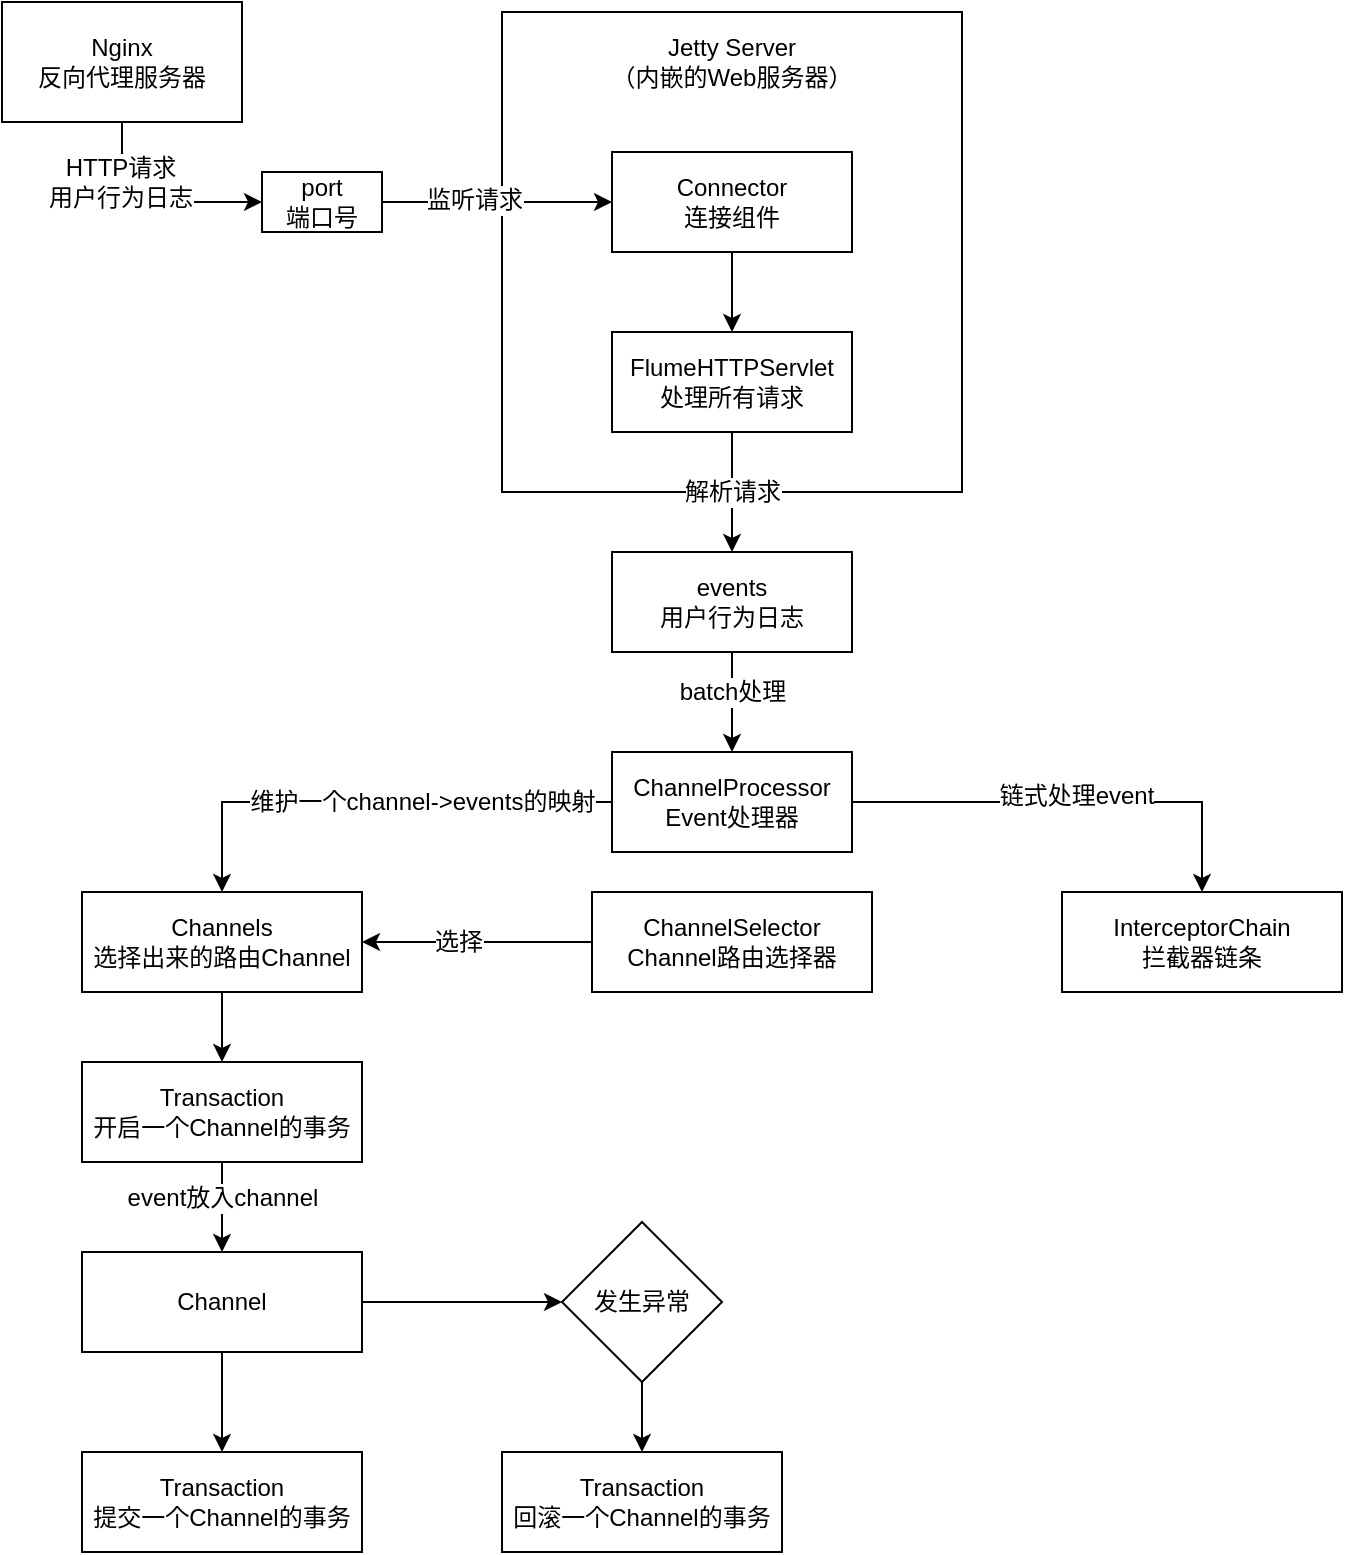<mxfile version="12.7.9" type="github">
  <diagram id="oXF-2eut9BK9zN1KzW-3" name="第 1 页">
    <mxGraphModel dx="1673" dy="839" grid="1" gridSize="10" guides="1" tooltips="1" connect="1" arrows="1" fold="1" page="1" pageScale="1" pageWidth="827" pageHeight="1169" math="0" shadow="0">
      <root>
        <mxCell id="0" />
        <mxCell id="1" parent="0" />
        <mxCell id="cQsBoIsvARez0R9mO50q-1" value="" style="rounded=0;whiteSpace=wrap;html=1;" vertex="1" parent="1">
          <mxGeometry x="290" y="60" width="230" height="240" as="geometry" />
        </mxCell>
        <mxCell id="cQsBoIsvARez0R9mO50q-2" value="Jetty Server&lt;br&gt;（内嵌的Web服务器）" style="text;html=1;strokeColor=none;fillColor=none;align=center;verticalAlign=middle;whiteSpace=wrap;rounded=0;" vertex="1" parent="1">
          <mxGeometry x="340" y="70" width="130" height="30" as="geometry" />
        </mxCell>
        <mxCell id="cQsBoIsvARez0R9mO50q-5" style="edgeStyle=orthogonalEdgeStyle;rounded=0;orthogonalLoop=1;jettySize=auto;html=1;entryX=0.5;entryY=0;entryDx=0;entryDy=0;" edge="1" parent="1" source="cQsBoIsvARez0R9mO50q-3" target="cQsBoIsvARez0R9mO50q-4">
          <mxGeometry relative="1" as="geometry" />
        </mxCell>
        <mxCell id="cQsBoIsvARez0R9mO50q-3" value="Connector&lt;br&gt;连接组件" style="rounded=0;whiteSpace=wrap;html=1;" vertex="1" parent="1">
          <mxGeometry x="345" y="130" width="120" height="50" as="geometry" />
        </mxCell>
        <mxCell id="cQsBoIsvARez0R9mO50q-13" style="edgeStyle=orthogonalEdgeStyle;rounded=0;orthogonalLoop=1;jettySize=auto;html=1;" edge="1" parent="1" source="cQsBoIsvARez0R9mO50q-4" target="cQsBoIsvARez0R9mO50q-12">
          <mxGeometry relative="1" as="geometry" />
        </mxCell>
        <mxCell id="cQsBoIsvARez0R9mO50q-14" value="解析请求" style="text;html=1;align=center;verticalAlign=middle;resizable=0;points=[];labelBackgroundColor=#ffffff;" vertex="1" connectable="0" parent="cQsBoIsvARez0R9mO50q-13">
          <mxGeometry x="-0.26" relative="1" as="geometry">
            <mxPoint y="7.93" as="offset" />
          </mxGeometry>
        </mxCell>
        <mxCell id="cQsBoIsvARez0R9mO50q-4" value="FlumeHTTPServlet&lt;br&gt;处理所有请求" style="rounded=0;whiteSpace=wrap;html=1;" vertex="1" parent="1">
          <mxGeometry x="345" y="220" width="120" height="50" as="geometry" />
        </mxCell>
        <mxCell id="cQsBoIsvARez0R9mO50q-8" style="edgeStyle=orthogonalEdgeStyle;rounded=0;orthogonalLoop=1;jettySize=auto;html=1;entryX=0;entryY=0.5;entryDx=0;entryDy=0;" edge="1" parent="1" source="cQsBoIsvARez0R9mO50q-6" target="cQsBoIsvARez0R9mO50q-7">
          <mxGeometry relative="1" as="geometry">
            <Array as="points">
              <mxPoint x="100" y="155" />
            </Array>
          </mxGeometry>
        </mxCell>
        <mxCell id="cQsBoIsvARez0R9mO50q-9" value="HTTP请求&lt;br&gt;用户行为日志" style="text;html=1;align=center;verticalAlign=middle;resizable=0;points=[];labelBackgroundColor=#ffffff;" vertex="1" connectable="0" parent="cQsBoIsvARez0R9mO50q-8">
          <mxGeometry x="-0.455" y="-1" relative="1" as="geometry">
            <mxPoint as="offset" />
          </mxGeometry>
        </mxCell>
        <mxCell id="cQsBoIsvARez0R9mO50q-6" value="Nginx&lt;br&gt;反向代理服务器" style="rounded=0;whiteSpace=wrap;html=1;" vertex="1" parent="1">
          <mxGeometry x="40" y="55" width="120" height="60" as="geometry" />
        </mxCell>
        <mxCell id="cQsBoIsvARez0R9mO50q-10" style="edgeStyle=orthogonalEdgeStyle;rounded=0;orthogonalLoop=1;jettySize=auto;html=1;" edge="1" parent="1" source="cQsBoIsvARez0R9mO50q-7" target="cQsBoIsvARez0R9mO50q-3">
          <mxGeometry relative="1" as="geometry" />
        </mxCell>
        <mxCell id="cQsBoIsvARez0R9mO50q-11" value="监听请求" style="text;html=1;align=center;verticalAlign=middle;resizable=0;points=[];labelBackgroundColor=#ffffff;" vertex="1" connectable="0" parent="cQsBoIsvARez0R9mO50q-10">
          <mxGeometry x="-0.2" y="1" relative="1" as="geometry">
            <mxPoint as="offset" />
          </mxGeometry>
        </mxCell>
        <mxCell id="cQsBoIsvARez0R9mO50q-7" value="port&lt;br&gt;端口号" style="rounded=0;whiteSpace=wrap;html=1;" vertex="1" parent="1">
          <mxGeometry x="170" y="140" width="60" height="30" as="geometry" />
        </mxCell>
        <mxCell id="cQsBoIsvARez0R9mO50q-17" style="edgeStyle=orthogonalEdgeStyle;rounded=0;orthogonalLoop=1;jettySize=auto;html=1;entryX=0.5;entryY=0;entryDx=0;entryDy=0;" edge="1" parent="1" source="cQsBoIsvARez0R9mO50q-12" target="cQsBoIsvARez0R9mO50q-15">
          <mxGeometry relative="1" as="geometry" />
        </mxCell>
        <mxCell id="cQsBoIsvARez0R9mO50q-18" value="batch处理" style="text;html=1;align=center;verticalAlign=middle;resizable=0;points=[];labelBackgroundColor=#ffffff;" vertex="1" connectable="0" parent="cQsBoIsvARez0R9mO50q-17">
          <mxGeometry x="-0.22" relative="1" as="geometry">
            <mxPoint as="offset" />
          </mxGeometry>
        </mxCell>
        <mxCell id="cQsBoIsvARez0R9mO50q-12" value="events&lt;br&gt;用户行为日志" style="rounded=0;whiteSpace=wrap;html=1;" vertex="1" parent="1">
          <mxGeometry x="345" y="330" width="120" height="50" as="geometry" />
        </mxCell>
        <mxCell id="cQsBoIsvARez0R9mO50q-24" style="edgeStyle=orthogonalEdgeStyle;rounded=0;orthogonalLoop=1;jettySize=auto;html=1;entryX=0.5;entryY=0;entryDx=0;entryDy=0;" edge="1" parent="1" source="cQsBoIsvARez0R9mO50q-15" target="cQsBoIsvARez0R9mO50q-19">
          <mxGeometry relative="1" as="geometry" />
        </mxCell>
        <mxCell id="cQsBoIsvARez0R9mO50q-25" value="维护一个channel-&amp;gt;events的映射" style="text;html=1;align=center;verticalAlign=middle;resizable=0;points=[];labelBackgroundColor=#ffffff;" vertex="1" connectable="0" parent="cQsBoIsvARez0R9mO50q-24">
          <mxGeometry x="0.119" y="1" relative="1" as="geometry">
            <mxPoint x="39.48" y="-0.97" as="offset" />
          </mxGeometry>
        </mxCell>
        <mxCell id="cQsBoIsvARez0R9mO50q-26" style="edgeStyle=orthogonalEdgeStyle;rounded=0;orthogonalLoop=1;jettySize=auto;html=1;entryX=0.5;entryY=0;entryDx=0;entryDy=0;" edge="1" parent="1" source="cQsBoIsvARez0R9mO50q-15" target="cQsBoIsvARez0R9mO50q-21">
          <mxGeometry relative="1" as="geometry" />
        </mxCell>
        <mxCell id="cQsBoIsvARez0R9mO50q-27" value="链式处理event" style="text;html=1;align=center;verticalAlign=middle;resizable=0;points=[];labelBackgroundColor=#ffffff;" vertex="1" connectable="0" parent="cQsBoIsvARez0R9mO50q-26">
          <mxGeometry x="0.017" y="3" relative="1" as="geometry">
            <mxPoint as="offset" />
          </mxGeometry>
        </mxCell>
        <mxCell id="cQsBoIsvARez0R9mO50q-15" value="ChannelProcessor&lt;br&gt;Event处理器" style="rounded=0;whiteSpace=wrap;html=1;" vertex="1" parent="1">
          <mxGeometry x="345" y="430" width="120" height="50" as="geometry" />
        </mxCell>
        <mxCell id="cQsBoIsvARez0R9mO50q-29" style="edgeStyle=orthogonalEdgeStyle;rounded=0;orthogonalLoop=1;jettySize=auto;html=1;entryX=0.5;entryY=0;entryDx=0;entryDy=0;" edge="1" parent="1" source="cQsBoIsvARez0R9mO50q-19" target="cQsBoIsvARez0R9mO50q-28">
          <mxGeometry relative="1" as="geometry" />
        </mxCell>
        <mxCell id="cQsBoIsvARez0R9mO50q-19" value="Channels&lt;br&gt;选择出来的路由Channel" style="rounded=0;whiteSpace=wrap;html=1;" vertex="1" parent="1">
          <mxGeometry x="80" y="500" width="140" height="50" as="geometry" />
        </mxCell>
        <mxCell id="cQsBoIsvARez0R9mO50q-22" style="edgeStyle=orthogonalEdgeStyle;rounded=0;orthogonalLoop=1;jettySize=auto;html=1;entryX=1;entryY=0.5;entryDx=0;entryDy=0;" edge="1" parent="1" source="cQsBoIsvARez0R9mO50q-20" target="cQsBoIsvARez0R9mO50q-19">
          <mxGeometry relative="1" as="geometry" />
        </mxCell>
        <mxCell id="cQsBoIsvARez0R9mO50q-23" value="选择" style="text;html=1;align=center;verticalAlign=middle;resizable=0;points=[];labelBackgroundColor=#ffffff;" vertex="1" connectable="0" parent="cQsBoIsvARez0R9mO50q-22">
          <mxGeometry x="0.166" relative="1" as="geometry">
            <mxPoint as="offset" />
          </mxGeometry>
        </mxCell>
        <mxCell id="cQsBoIsvARez0R9mO50q-20" value="ChannelSelector&lt;br&gt;Channel路由选择器" style="rounded=0;whiteSpace=wrap;html=1;" vertex="1" parent="1">
          <mxGeometry x="335" y="500" width="140" height="50" as="geometry" />
        </mxCell>
        <mxCell id="cQsBoIsvARez0R9mO50q-21" value="InterceptorChain&lt;br&gt;拦截器链条" style="rounded=0;whiteSpace=wrap;html=1;" vertex="1" parent="1">
          <mxGeometry x="570" y="500" width="140" height="50" as="geometry" />
        </mxCell>
        <mxCell id="cQsBoIsvARez0R9mO50q-31" style="edgeStyle=orthogonalEdgeStyle;rounded=0;orthogonalLoop=1;jettySize=auto;html=1;entryX=0.5;entryY=0;entryDx=0;entryDy=0;" edge="1" parent="1" source="cQsBoIsvARez0R9mO50q-28" target="cQsBoIsvARez0R9mO50q-30">
          <mxGeometry relative="1" as="geometry" />
        </mxCell>
        <mxCell id="cQsBoIsvARez0R9mO50q-32" value="event放入channel" style="text;html=1;align=center;verticalAlign=middle;resizable=0;points=[];labelBackgroundColor=#ffffff;" vertex="1" connectable="0" parent="cQsBoIsvARez0R9mO50q-31">
          <mxGeometry x="-0.2" relative="1" as="geometry">
            <mxPoint as="offset" />
          </mxGeometry>
        </mxCell>
        <mxCell id="cQsBoIsvARez0R9mO50q-28" value="Transaction&lt;br&gt;开启一个Channel的事务" style="rounded=0;whiteSpace=wrap;html=1;" vertex="1" parent="1">
          <mxGeometry x="80" y="585" width="140" height="50" as="geometry" />
        </mxCell>
        <mxCell id="cQsBoIsvARez0R9mO50q-34" style="edgeStyle=orthogonalEdgeStyle;rounded=0;orthogonalLoop=1;jettySize=auto;html=1;entryX=0;entryY=0.5;entryDx=0;entryDy=0;" edge="1" parent="1" source="cQsBoIsvARez0R9mO50q-30" target="cQsBoIsvARez0R9mO50q-33">
          <mxGeometry relative="1" as="geometry" />
        </mxCell>
        <mxCell id="cQsBoIsvARez0R9mO50q-38" style="edgeStyle=orthogonalEdgeStyle;rounded=0;orthogonalLoop=1;jettySize=auto;html=1;" edge="1" parent="1" source="cQsBoIsvARez0R9mO50q-30" target="cQsBoIsvARez0R9mO50q-37">
          <mxGeometry relative="1" as="geometry" />
        </mxCell>
        <mxCell id="cQsBoIsvARez0R9mO50q-30" value="Channel" style="rounded=0;whiteSpace=wrap;html=1;" vertex="1" parent="1">
          <mxGeometry x="80" y="680" width="140" height="50" as="geometry" />
        </mxCell>
        <mxCell id="cQsBoIsvARez0R9mO50q-36" style="edgeStyle=orthogonalEdgeStyle;rounded=0;orthogonalLoop=1;jettySize=auto;html=1;" edge="1" parent="1" source="cQsBoIsvARez0R9mO50q-33" target="cQsBoIsvARez0R9mO50q-35">
          <mxGeometry relative="1" as="geometry" />
        </mxCell>
        <mxCell id="cQsBoIsvARez0R9mO50q-33" value="发生异常" style="rhombus;whiteSpace=wrap;html=1;" vertex="1" parent="1">
          <mxGeometry x="320" y="665" width="80" height="80" as="geometry" />
        </mxCell>
        <mxCell id="cQsBoIsvARez0R9mO50q-35" value="Transaction&lt;br&gt;回滚一个Channel的事务" style="rounded=0;whiteSpace=wrap;html=1;" vertex="1" parent="1">
          <mxGeometry x="290" y="780" width="140" height="50" as="geometry" />
        </mxCell>
        <mxCell id="cQsBoIsvARez0R9mO50q-37" value="Transaction&lt;br&gt;提交一个Channel的事务" style="rounded=0;whiteSpace=wrap;html=1;" vertex="1" parent="1">
          <mxGeometry x="80" y="780" width="140" height="50" as="geometry" />
        </mxCell>
      </root>
    </mxGraphModel>
  </diagram>
</mxfile>
